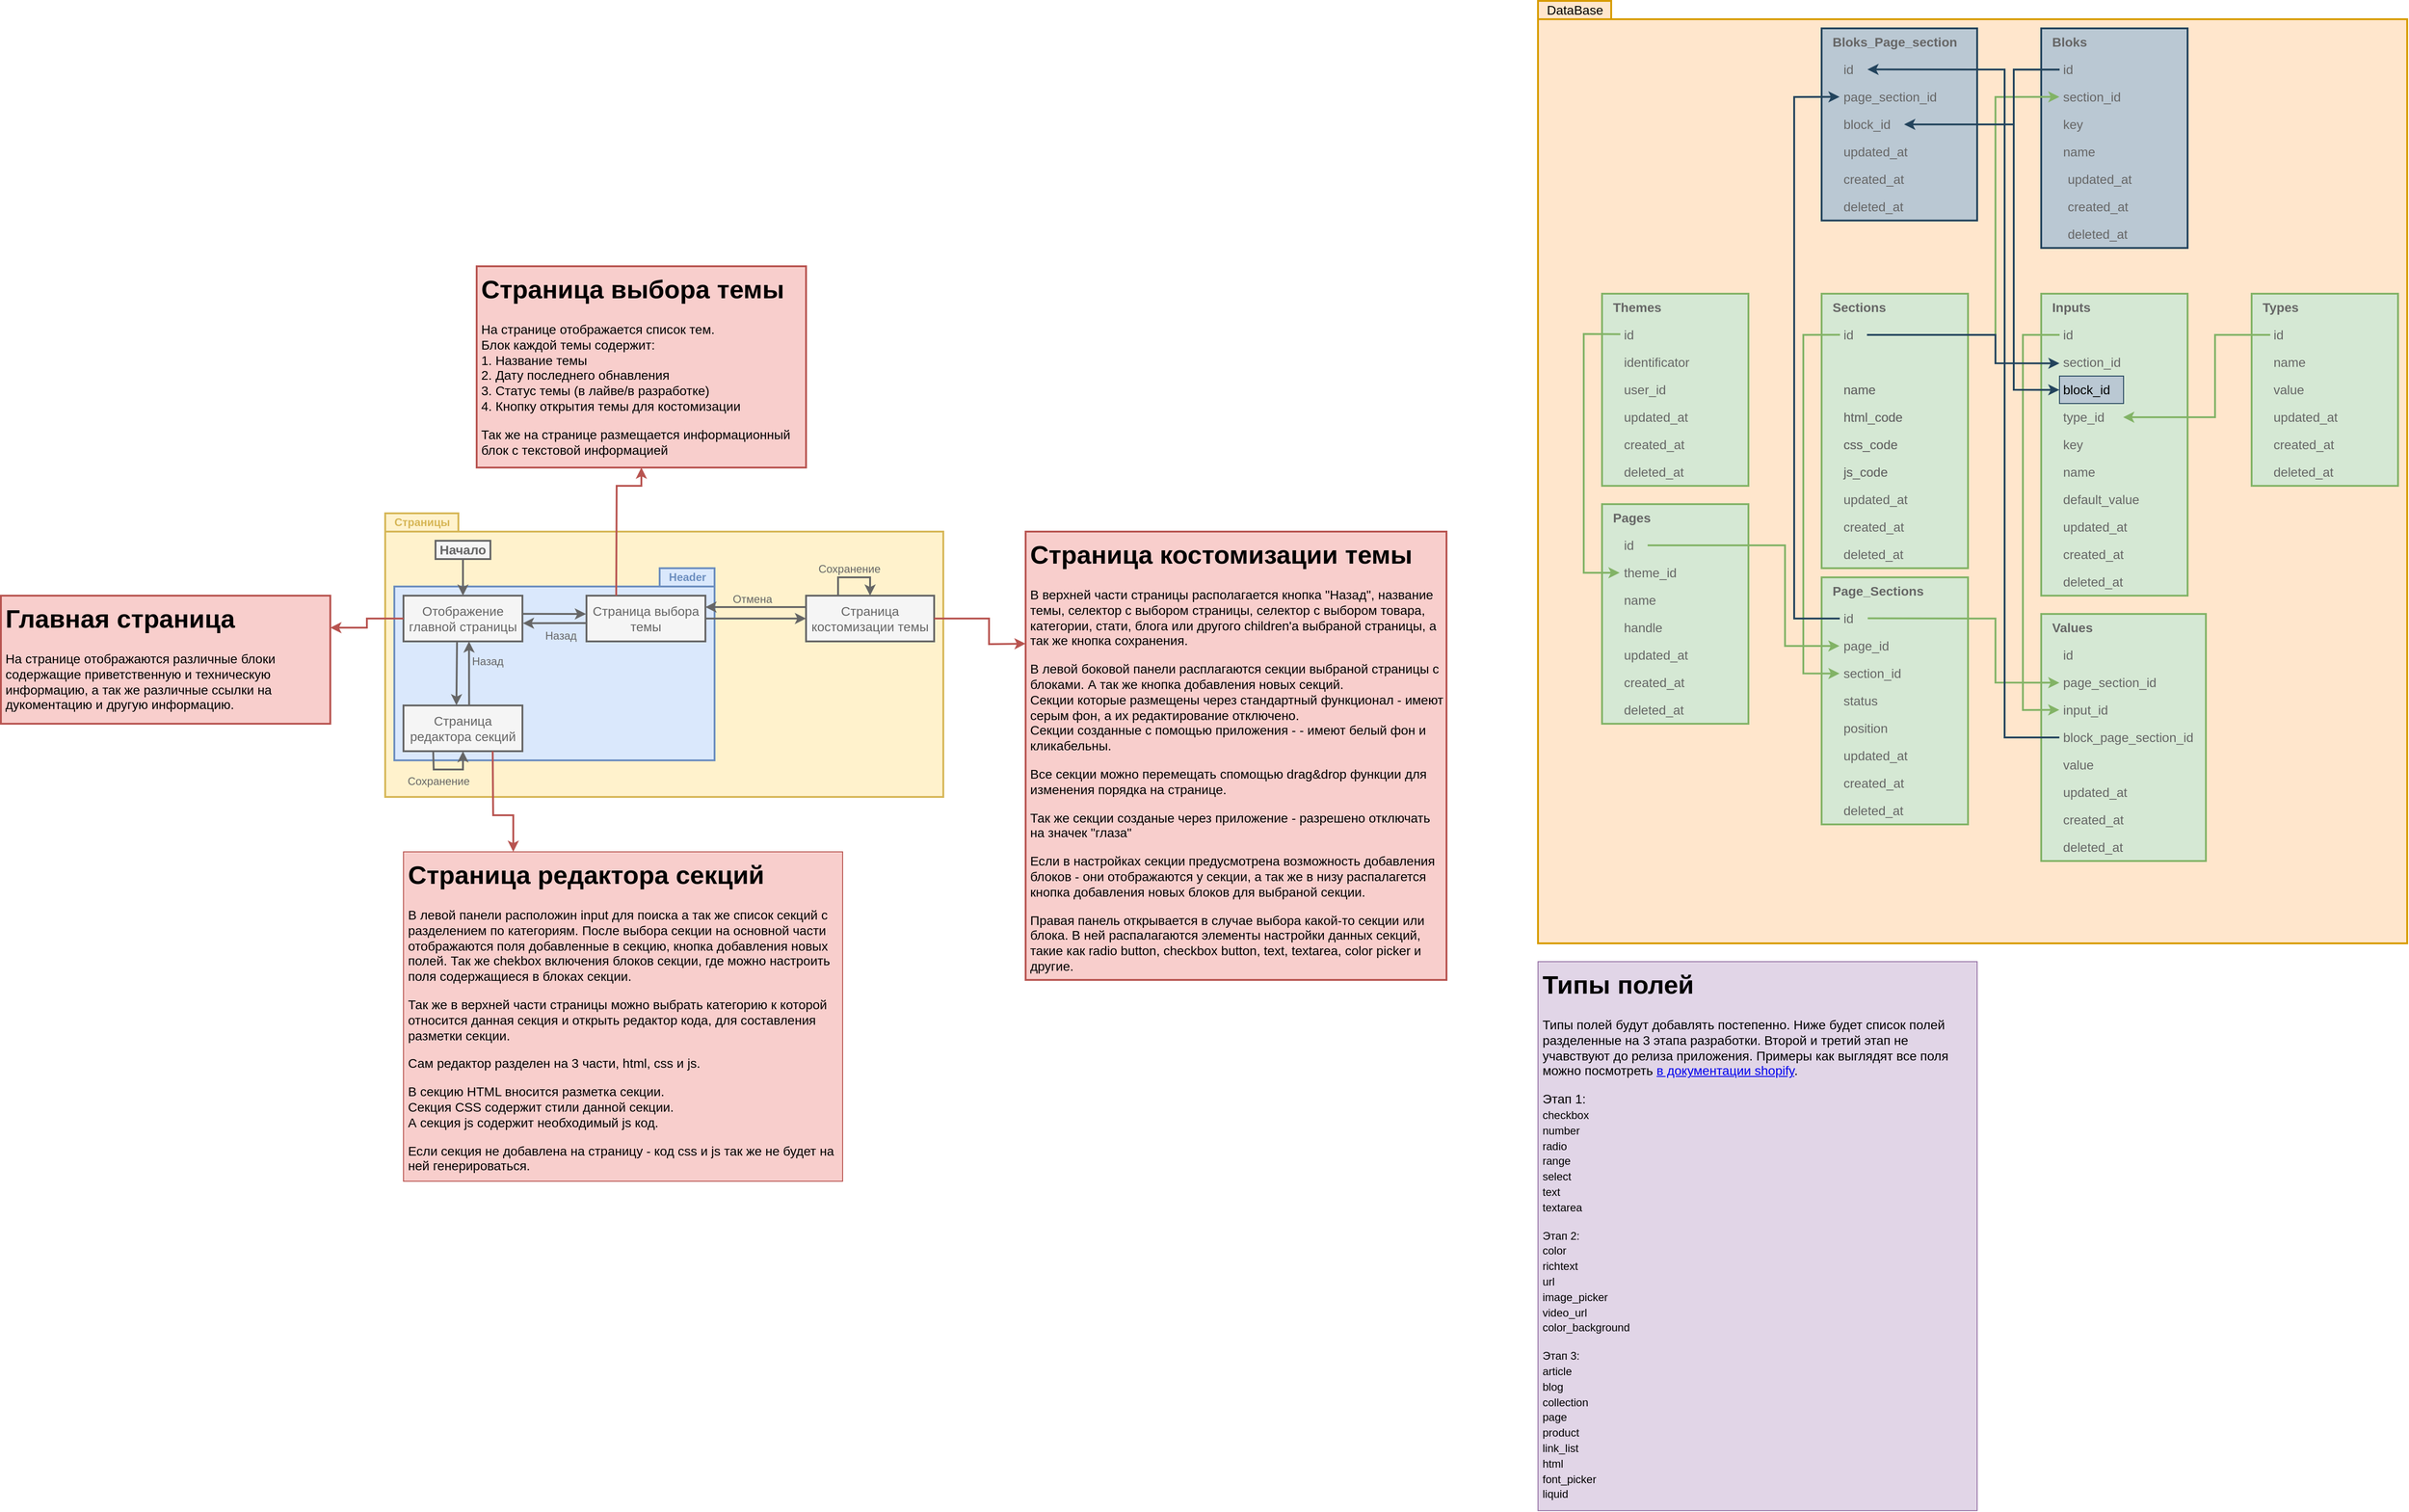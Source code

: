 <mxfile version="17.2.4" type="google"><diagram id="Ifp1LaQ1UOFusY0UH1Pd" name="Page-1"><mxGraphModel grid="1" page="0" gridSize="10" guides="1" tooltips="1" connect="1" arrows="1" fold="1" pageScale="1" pageWidth="827" pageHeight="1169" math="0" shadow="0"><root><mxCell id="0"/><mxCell id="1" parent="0"/><mxCell id="ySbG_Uqd6QsZg0telC4h-75" value="" style="rounded=0;whiteSpace=wrap;html=1;fontSize=14;strokeColor=#d79b00;strokeWidth=2;fillColor=#ffe6cc;" vertex="1" parent="1"><mxGeometry x="1240" y="-550" width="950" height="1010" as="geometry"/></mxCell><mxCell id="ySbG_Uqd6QsZg0telC4h-86" value="" style="rounded=0;whiteSpace=wrap;html=1;fontSize=14;fillColor=#d5e8d4;strokeColor=#82b366;strokeWidth=2;" vertex="1" parent="1"><mxGeometry x="2020" y="-250" width="160" height="210" as="geometry"/></mxCell><mxCell id="ySbG_Uqd6QsZg0telC4h-74" value="" style="group" vertex="1" connectable="0" parent="1"><mxGeometry x="-440" y="-280" width="1580" height="1234" as="geometry"/></mxCell><mxCell id="Avxr-fdWYelLl33AT5R7-36" value="&lt;h1&gt;Страница выбора темы&lt;/h1&gt;&lt;p&gt;На странице отображается список тем.&lt;br&gt;Блок каждой темы содержит:&lt;br&gt;1. Название темы&lt;br&gt;2. Дату последнего обнавления&lt;br&gt;3. Статус темы (в лайве/в разработке)&lt;br&gt;4. Кнопку открытия темы для костомизации&lt;/p&gt;&lt;p&gt;Так же на странице размещается информационный блок с текстовой информацией&lt;/p&gt;" style="text;html=1;strokeColor=#b85450;fillColor=#f8cecc;spacing=5;spacingTop=-20;whiteSpace=wrap;overflow=hidden;rounded=0;labelBackgroundColor=none;labelBorderColor=none;fontSize=14;" vertex="1" parent="ySbG_Uqd6QsZg0telC4h-74"><mxGeometry x="520" width="360" height="220" as="geometry"/></mxCell><mxCell id="Avxr-fdWYelLl33AT5R7-37" value="&lt;h1&gt;Страница костомизации темы&lt;/h1&gt;&lt;p&gt;В верхней части страницы располагается кнопка &quot;Назад&quot;, название темы, селектор с выбором страницы, селектор с выбором товара, категории, стати, блога или другого children'а выбраной страницы, а так же кнопка сохранения.&lt;/p&gt;&lt;p&gt;В левой боковой панели расплагаются секции выбраной страницы с блоками. А так же кнопка добавления новых секций.&lt;br&gt;Секции которые размещены через стандартный функционал - имеют серым фон, а их редактирование отключено.&lt;br&gt;Секции созданные с помощью приложения - - имеют белый фон и кликабельны.&lt;/p&gt;&lt;p&gt;Все секции можно перемещать спомощью drag&amp;amp;drop функции для изменения порядка на странице.&lt;/p&gt;&lt;p&gt;Так же секции созданые через приложение - разрешено отключать на значек &quot;глаза&quot;&lt;/p&gt;&lt;p&gt;Если в настройках секции предусмотрена возможность добавления блоков - они отображаются у секции, а так же в низу распалагется кнопка добавления новых блоков для выбраной секции.&lt;/p&gt;&lt;p&gt;Правая панель открывается в случае выбора какой-то секции или блока. В ней распалагаются элементы настройки данных секций, такие как radio button, checkbox button, text, textarea, color picker и другие.&lt;/p&gt;" style="text;html=1;strokeColor=#b85450;fillColor=#f8cecc;spacing=5;spacingTop=-20;whiteSpace=wrap;overflow=hidden;rounded=0;labelBackgroundColor=none;labelBorderColor=none;fontSize=14;" vertex="1" parent="ySbG_Uqd6QsZg0telC4h-74"><mxGeometry x="1120" y="290" width="460" height="490" as="geometry"/></mxCell><mxCell id="Avxr-fdWYelLl33AT5R7-40" value="&lt;h1&gt;Главная страница&lt;/h1&gt;&lt;p&gt;На странице отображаются различные блоки содержащие приветственную и техническую информацию, а так же различные ссылки на дукоментацию и другую информацию.&lt;/p&gt;" style="text;html=1;strokeColor=#b85450;fillColor=#f8cecc;spacing=5;spacingTop=-20;whiteSpace=wrap;overflow=hidden;rounded=0;labelBackgroundColor=none;labelBorderColor=none;fontSize=14;" vertex="1" parent="ySbG_Uqd6QsZg0telC4h-74"><mxGeometry y="360" width="360" height="140" as="geometry"/></mxCell><mxCell id="Avxr-fdWYelLl33AT5R7-42" value="&lt;h1&gt;Страница редактора секций&lt;/h1&gt;&lt;p&gt;В левой панели расположин input для поиска а так же список секций с разделением по категориям. После выбора секции на основной части отображаются поля добавленные в секцию, кнопка добавления новых полей. Так же chekbox включения блоков секции, где можно настроить поля содержащиеся в блоках секции.&lt;/p&gt;&lt;p&gt;Так же в верхней части страницы можно выбрать категорию к которой относится данная секция и открыть редактор кода, для составления разметки секции.&lt;/p&gt;&lt;p&gt;Сам редактор разделен на 3 части, html, css и js.&lt;/p&gt;&lt;p&gt;В секцию HTML вносится разметка секции.&lt;br&gt;Секция CSS содержит стили данной секции.&lt;br&gt;А секция js содержит необходимый js код.&lt;/p&gt;&lt;p&gt;Если секция не добавлена на страницу - код css и js так же не будет на ней генерироваться.&lt;/p&gt;" style="text;html=1;strokeColor=#b85450;fillColor=#f8cecc;spacing=5;spacingTop=-20;whiteSpace=wrap;overflow=hidden;rounded=0;labelBackgroundColor=none;labelBorderColor=none;fontSize=14;" vertex="1" parent="ySbG_Uqd6QsZg0telC4h-74"><mxGeometry x="440" y="640" width="480" height="360" as="geometry"/></mxCell><mxCell id="Avxr-fdWYelLl33AT5R7-55" value="&lt;h1&gt;Страница костомизации темы&lt;/h1&gt;&lt;p&gt;В верхней части страницы располагается кнопка &quot;Назад&quot;, название темы, селектор с выбором страницы, селектор с выбором товара, категории, стати, блога или другого children'а выбраной страницы, а так же кнопка сохранения.&lt;/p&gt;&lt;p&gt;В левой боковой панели расплагаются секции выбраной страницы с блоками. А так же кнопка добавления новых секций.&lt;br&gt;Секции которые размещены через стандартный функционал - имеют серым фон, а их редактирование отключено.&lt;br&gt;Секции созданные с помощью приложения - - имеют белый фон и кликабельны.&lt;/p&gt;&lt;p&gt;Все секции можно перемещать спомощью drag&amp;amp;drop функции для изменения порядка на странице.&lt;/p&gt;&lt;p&gt;Так же секции созданые через приложение - разрешено отключать на значек &quot;глаза&quot;&lt;/p&gt;&lt;p&gt;Если в настройках секции предусмотрена возможность добавления блоков - они отображаются у секции, а так же в низу распалагется кнопка добавления новых блоков для выбраной секции.&lt;/p&gt;&lt;p&gt;Правая панель открывается в случае выбора какой-то секции или блока. В ней распалагаются элементы настройки данных секций, такие как radio button, checkbox button, text, textarea, color picker и другие.&lt;/p&gt;" style="text;html=1;strokeColor=#b85450;fillColor=#f8cecc;spacing=5;spacingTop=-20;whiteSpace=wrap;overflow=hidden;rounded=0;labelBackgroundColor=none;labelBorderColor=none;fontSize=14;strokeWidth=2;" vertex="1" parent="ySbG_Uqd6QsZg0telC4h-74"><mxGeometry x="1120" y="290" width="460" height="490" as="geometry"/></mxCell><mxCell id="Avxr-fdWYelLl33AT5R7-56" value="&lt;h1&gt;Страница выбора темы&lt;/h1&gt;&lt;p&gt;На странице отображается список тем.&lt;br&gt;Блок каждой темы содержит:&lt;br&gt;1. Название темы&lt;br&gt;2. Дату последнего обнавления&lt;br&gt;3. Статус темы (в лайве/в разработке)&lt;br&gt;4. Кнопку открытия темы для костомизации&lt;/p&gt;&lt;p&gt;Так же на странице размещается информационный блок с текстовой информацией&lt;/p&gt;" style="text;html=1;strokeColor=#b85450;fillColor=#f8cecc;spacing=5;spacingTop=-20;whiteSpace=wrap;overflow=hidden;rounded=0;labelBackgroundColor=none;labelBorderColor=none;fontSize=14;strokeWidth=2;" vertex="1" parent="ySbG_Uqd6QsZg0telC4h-74"><mxGeometry x="520" width="360" height="220" as="geometry"/></mxCell><mxCell id="Avxr-fdWYelLl33AT5R7-57" value="&lt;h1&gt;Главная страница&lt;/h1&gt;&lt;p&gt;На странице отображаются различные блоки содержащие приветственную и техническую информацию, а так же различные ссылки на дукоментацию и другую информацию.&lt;/p&gt;" style="text;html=1;strokeColor=#b85450;fillColor=#f8cecc;spacing=5;spacingTop=-20;whiteSpace=wrap;overflow=hidden;rounded=0;labelBackgroundColor=none;labelBorderColor=none;fontSize=14;strokeWidth=2;" vertex="1" parent="ySbG_Uqd6QsZg0telC4h-74"><mxGeometry y="360" width="360" height="140" as="geometry"/></mxCell><mxCell id="ySbG_Uqd6QsZg0telC4h-73" value="" style="group" vertex="1" connectable="0" parent="ySbG_Uqd6QsZg0telC4h-74"><mxGeometry x="420" y="270" width="610" height="310" as="geometry"/></mxCell><mxCell id="Avxr-fdWYelLl33AT5R7-29" value="" style="rounded=0;whiteSpace=wrap;html=1;labelBackgroundColor=none;labelBorderColor=none;fontSize=12;strokeColor=#d6b656;fillColor=#fff2cc;labelPosition=left;verticalLabelPosition=top;align=right;verticalAlign=bottom;spacingLeft=0;strokeWidth=2;" vertex="1" parent="ySbG_Uqd6QsZg0telC4h-73"><mxGeometry y="20" width="610" height="290" as="geometry"/></mxCell><mxCell id="Avxr-fdWYelLl33AT5R7-22" value="" style="rounded=0;whiteSpace=wrap;html=1;fontSize=14;fillColor=#DAE8FC;strokeColor=#6C8EBF;labelPosition=center;verticalLabelPosition=top;align=center;verticalAlign=bottom;fontColor=#6C8EBF;labelBackgroundColor=#DAE8FC;spacing=2;spacingTop=0;spacingBottom=0;labelBorderColor=#6C8EBF;strokeWidth=2;" vertex="1" parent="ySbG_Uqd6QsZg0telC4h-73"><mxGeometry x="10" y="80" width="350" height="190" as="geometry"/></mxCell><mxCell id="Avxr-fdWYelLl33AT5R7-1" value="Начало" style="text;html=1;strokeColor=#666666;fillColor=#f5f5f5;align=center;verticalAlign=middle;whiteSpace=wrap;rounded=0;fontSize=14;spacing=0;fontStyle=1;fontColor=#666666;strokeWidth=2;" vertex="1" parent="ySbG_Uqd6QsZg0telC4h-73"><mxGeometry x="55" y="30" width="60" height="20" as="geometry"/></mxCell><mxCell id="Avxr-fdWYelLl33AT5R7-2" value="Отображение&lt;br&gt;главной страницы" style="text;html=1;strokeColor=#666666;fillColor=#f5f5f5;align=center;verticalAlign=middle;whiteSpace=wrap;rounded=0;fontSize=14;spacing=0;fontStyle=0;fontColor=#666666;" vertex="1" parent="ySbG_Uqd6QsZg0telC4h-73"><mxGeometry x="20" y="90" width="130" height="50" as="geometry"/></mxCell><mxCell id="Avxr-fdWYelLl33AT5R7-3" value="Страница выбора темы" style="text;html=1;strokeColor=#666666;fillColor=#f5f5f5;align=center;verticalAlign=middle;whiteSpace=wrap;rounded=0;fontSize=14;spacing=0;fontStyle=0;fontColor=#666666;" vertex="1" parent="ySbG_Uqd6QsZg0telC4h-73"><mxGeometry x="220" y="90" width="130" height="50" as="geometry"/></mxCell><mxCell id="Avxr-fdWYelLl33AT5R7-4" value="Страница костомизации темы" style="text;html=1;strokeColor=#666666;fillColor=#f5f5f5;align=center;verticalAlign=middle;whiteSpace=wrap;rounded=0;fontSize=14;spacing=0;fontStyle=0;fontColor=#666666;strokeWidth=2;" vertex="1" parent="ySbG_Uqd6QsZg0telC4h-73"><mxGeometry x="460" y="90" width="140" height="50" as="geometry"/></mxCell><mxCell id="Avxr-fdWYelLl33AT5R7-5" value="" style="endArrow=classic;html=1;rounded=0;fontSize=14;exitX=0.5;exitY=1;exitDx=0;exitDy=0;entryX=0.5;entryY=0;entryDx=0;entryDy=0;strokeColor=#666666;strokeWidth=2;" edge="1" parent="ySbG_Uqd6QsZg0telC4h-73" source="Avxr-fdWYelLl33AT5R7-1" target="Avxr-fdWYelLl33AT5R7-2"><mxGeometry width="50" height="50" relative="1" as="geometry"><mxPoint x="460" y="350" as="sourcePoint"/><mxPoint x="510" y="300" as="targetPoint"/></mxGeometry></mxCell><mxCell id="Avxr-fdWYelLl33AT5R7-6" value="" style="endArrow=classic;html=1;rounded=0;fontSize=14;exitX=0.998;exitY=0.397;exitDx=0;exitDy=0;entryX=-0.004;entryY=0.401;entryDx=0;entryDy=0;exitPerimeter=0;entryPerimeter=0;strokeColor=#666666;strokeWidth=2;" edge="1" parent="ySbG_Uqd6QsZg0telC4h-73" source="Avxr-fdWYelLl33AT5R7-2" target="Avxr-fdWYelLl33AT5R7-3"><mxGeometry width="50" height="50" relative="1" as="geometry"><mxPoint x="460" y="350" as="sourcePoint"/><mxPoint x="510" y="300" as="targetPoint"/></mxGeometry></mxCell><mxCell id="Avxr-fdWYelLl33AT5R7-7" value="" style="endArrow=classic;html=1;rounded=0;fontSize=14;exitX=1;exitY=0.5;exitDx=0;exitDy=0;entryX=0;entryY=0.5;entryDx=0;entryDy=0;fontColor=#666666;strokeColor=#666666;strokeWidth=2;" edge="1" parent="ySbG_Uqd6QsZg0telC4h-73" source="Avxr-fdWYelLl33AT5R7-3" target="Avxr-fdWYelLl33AT5R7-4"><mxGeometry width="50" height="50" relative="1" as="geometry"><mxPoint x="460" y="350" as="sourcePoint"/><mxPoint x="510" y="300" as="targetPoint"/></mxGeometry></mxCell><mxCell id="Avxr-fdWYelLl33AT5R7-11" value="" style="endArrow=classic;html=1;rounded=0;fontSize=14;exitX=0;exitY=0.25;exitDx=0;exitDy=0;entryX=1;entryY=0.25;entryDx=0;entryDy=0;strokeColor=#666666;strokeWidth=2;" edge="1" parent="ySbG_Uqd6QsZg0telC4h-73" source="Avxr-fdWYelLl33AT5R7-4" target="Avxr-fdWYelLl33AT5R7-3"><mxGeometry width="50" height="50" relative="1" as="geometry"><mxPoint x="460" y="350" as="sourcePoint"/><mxPoint x="455" y="30" as="targetPoint"/></mxGeometry></mxCell><mxCell id="Avxr-fdWYelLl33AT5R7-23" value="Отмена" style="edgeLabel;html=1;align=right;verticalAlign=bottom;resizable=0;points=[];fontSize=12;fontColor=#666666;labelPosition=left;verticalLabelPosition=top;labelBackgroundColor=none;" vertex="1" connectable="0" parent="Avxr-fdWYelLl33AT5R7-11"><mxGeometry x="-0.332" relative="1" as="geometry"><mxPoint as="offset"/></mxGeometry></mxCell><mxCell id="Avxr-fdWYelLl33AT5R7-15" value="Страница редактора секций" style="text;html=1;strokeColor=#666666;fillColor=#f5f5f5;align=center;verticalAlign=middle;whiteSpace=wrap;rounded=0;fontSize=14;spacing=0;fontStyle=0;fontColor=#666666;" vertex="1" parent="ySbG_Uqd6QsZg0telC4h-73"><mxGeometry x="20" y="210" width="130" height="50" as="geometry"/></mxCell><mxCell id="Avxr-fdWYelLl33AT5R7-16" value="" style="endArrow=classic;html=1;rounded=0;fontSize=14;exitX=0.45;exitY=0.997;exitDx=0;exitDy=0;entryX=0.445;entryY=-0.003;entryDx=0;entryDy=0;exitPerimeter=0;entryPerimeter=0;strokeColor=#666666;strokeWidth=2;" edge="1" parent="ySbG_Uqd6QsZg0telC4h-73" source="Avxr-fdWYelLl33AT5R7-2" target="Avxr-fdWYelLl33AT5R7-15"><mxGeometry width="50" height="50" relative="1" as="geometry"><mxPoint x="460" y="350" as="sourcePoint"/><mxPoint x="510" y="300" as="targetPoint"/></mxGeometry></mxCell><mxCell id="Avxr-fdWYelLl33AT5R7-18" value="" style="endArrow=classic;html=1;rounded=0;fontSize=14;exitX=0.25;exitY=1;exitDx=0;exitDy=0;strokeColor=#666666;entryX=0.5;entryY=1;entryDx=0;entryDy=0;strokeWidth=2;" edge="1" parent="ySbG_Uqd6QsZg0telC4h-73" source="Avxr-fdWYelLl33AT5R7-15" target="Avxr-fdWYelLl33AT5R7-15"><mxGeometry width="50" height="50" relative="1" as="geometry"><mxPoint x="460" y="350" as="sourcePoint"/><mxPoint x="110" y="290" as="targetPoint"/><Array as="points"><mxPoint x="53" y="280"/><mxPoint x="85" y="280"/></Array></mxGeometry></mxCell><mxCell id="Avxr-fdWYelLl33AT5R7-26" value="Сохранение" style="edgeLabel;html=1;align=center;verticalAlign=top;resizable=0;points=[];fontSize=12;fontColor=#666666;labelPosition=center;verticalLabelPosition=bottom;labelBackgroundColor=none;" vertex="1" connectable="0" parent="Avxr-fdWYelLl33AT5R7-18"><mxGeometry x="-0.302" y="1" relative="1" as="geometry"><mxPoint as="offset"/></mxGeometry></mxCell><mxCell id="Avxr-fdWYelLl33AT5R7-20" value="" style="endArrow=classic;html=1;rounded=0;fontSize=14;exitX=0.552;exitY=0.006;exitDx=0;exitDy=0;entryX=0.551;entryY=1;entryDx=0;entryDy=0;entryPerimeter=0;exitPerimeter=0;strokeColor=#666666;strokeWidth=2;" edge="1" parent="ySbG_Uqd6QsZg0telC4h-73" source="Avxr-fdWYelLl33AT5R7-15" target="Avxr-fdWYelLl33AT5R7-2"><mxGeometry width="50" height="50" relative="1" as="geometry"><mxPoint x="460" y="350" as="sourcePoint"/><mxPoint x="85" y="170" as="targetPoint"/></mxGeometry></mxCell><mxCell id="Avxr-fdWYelLl33AT5R7-28" value="Назад" style="edgeLabel;html=1;align=left;verticalAlign=middle;resizable=0;points=[];fontSize=12;fontColor=#666666;labelBackgroundColor=none;labelPosition=right;verticalLabelPosition=middle;" vertex="1" connectable="0" parent="Avxr-fdWYelLl33AT5R7-20"><mxGeometry x="0.374" y="-1" relative="1" as="geometry"><mxPoint as="offset"/></mxGeometry></mxCell><mxCell id="Avxr-fdWYelLl33AT5R7-21" value="" style="endArrow=classic;html=1;rounded=0;fontSize=14;exitX=-0.004;exitY=0.599;exitDx=0;exitDy=0;exitPerimeter=0;entryX=1.004;entryY=0.603;entryDx=0;entryDy=0;entryPerimeter=0;strokeColor=#666666;strokeWidth=2;" edge="1" parent="ySbG_Uqd6QsZg0telC4h-73" source="Avxr-fdWYelLl33AT5R7-3" target="Avxr-fdWYelLl33AT5R7-2"><mxGeometry width="50" height="50" relative="1" as="geometry"><mxPoint x="190" y="180" as="sourcePoint"/><mxPoint x="240" y="130" as="targetPoint"/></mxGeometry></mxCell><mxCell id="Avxr-fdWYelLl33AT5R7-27" value="Назад" style="edgeLabel;html=1;align=left;verticalAlign=top;resizable=0;points=[];fontSize=12;fontColor=#666666;labelBackgroundColor=none;labelPosition=right;verticalLabelPosition=bottom;" vertex="1" connectable="0" parent="Avxr-fdWYelLl33AT5R7-21"><mxGeometry x="0.329" relative="1" as="geometry"><mxPoint as="offset"/></mxGeometry></mxCell><mxCell id="Avxr-fdWYelLl33AT5R7-24" value="" style="endArrow=classic;html=1;rounded=0;fontSize=12;fontColor=#666666;strokeColor=#666666;entryX=0.5;entryY=0;entryDx=0;entryDy=0;exitX=0.25;exitY=0;exitDx=0;exitDy=0;strokeWidth=2;" edge="1" parent="ySbG_Uqd6QsZg0telC4h-73" source="Avxr-fdWYelLl33AT5R7-4" target="Avxr-fdWYelLl33AT5R7-4"><mxGeometry width="50" height="50" relative="1" as="geometry"><mxPoint x="470" y="60" as="sourcePoint"/><mxPoint x="410" y="170" as="targetPoint"/><Array as="points"><mxPoint x="495" y="70"/><mxPoint x="530" y="70"/></Array></mxGeometry></mxCell><mxCell id="Avxr-fdWYelLl33AT5R7-25" value="Сохранение" style="edgeLabel;html=1;align=center;verticalAlign=bottom;resizable=0;points=[];fontSize=12;fontColor=#666666;labelPosition=center;verticalLabelPosition=top;labelBackgroundColor=none;" vertex="1" connectable="0" parent="Avxr-fdWYelLl33AT5R7-24"><mxGeometry x="-0.148" y="1" relative="1" as="geometry"><mxPoint as="offset"/></mxGeometry></mxCell><mxCell id="Avxr-fdWYelLl33AT5R7-30" value="Страницы" style="text;html=1;align=center;verticalAlign=middle;resizable=0;points=[];autosize=1;strokeColor=#D6B656;fillColor=#fff2cc;fontSize=12;fontColor=#D6B656;fontStyle=1;strokeWidth=2;" vertex="1" parent="ySbG_Uqd6QsZg0telC4h-73"><mxGeometry width="80" height="20" as="geometry"/></mxCell><mxCell id="Avxr-fdWYelLl33AT5R7-31" value="Header" style="text;html=1;align=center;verticalAlign=middle;resizable=0;points=[];autosize=1;strokeColor=#6C8EBF;fillColor=#dae8fc;fontSize=12;fontColor=#6C8EBF;fontStyle=1;strokeWidth=2;" vertex="1" parent="ySbG_Uqd6QsZg0telC4h-73"><mxGeometry x="300" y="60" width="60" height="20" as="geometry"/></mxCell><mxCell id="Avxr-fdWYelLl33AT5R7-58" value="Страница редактора секций" style="text;html=1;strokeColor=#666666;fillColor=#f5f5f5;align=center;verticalAlign=middle;whiteSpace=wrap;rounded=0;fontSize=14;spacing=0;fontStyle=0;fontColor=#666666;" vertex="1" parent="ySbG_Uqd6QsZg0telC4h-73"><mxGeometry x="20" y="210" width="130" height="50" as="geometry"/></mxCell><mxCell id="Avxr-fdWYelLl33AT5R7-59" value="Отображение&lt;br&gt;главной страницы" style="text;html=1;strokeColor=#666666;fillColor=#f5f5f5;align=center;verticalAlign=middle;whiteSpace=wrap;rounded=0;fontSize=14;spacing=0;fontStyle=0;fontColor=#666666;" vertex="1" parent="ySbG_Uqd6QsZg0telC4h-73"><mxGeometry x="20" y="90" width="130" height="50" as="geometry"/></mxCell><mxCell id="Avxr-fdWYelLl33AT5R7-60" value="Страница выбора темы" style="text;html=1;strokeColor=#666666;fillColor=#f5f5f5;align=center;verticalAlign=middle;whiteSpace=wrap;rounded=0;fontSize=14;spacing=0;fontStyle=0;fontColor=#666666;" vertex="1" parent="ySbG_Uqd6QsZg0telC4h-73"><mxGeometry x="220" y="90" width="130" height="50" as="geometry"/></mxCell><mxCell id="Avxr-fdWYelLl33AT5R7-61" value="Страница редактора секций" style="text;html=1;strokeColor=#666666;fillColor=#f5f5f5;align=center;verticalAlign=middle;whiteSpace=wrap;rounded=0;fontSize=14;spacing=0;fontStyle=0;fontColor=#666666;strokeWidth=2;" vertex="1" parent="ySbG_Uqd6QsZg0telC4h-73"><mxGeometry x="20" y="210" width="130" height="50" as="geometry"/></mxCell><mxCell id="Avxr-fdWYelLl33AT5R7-62" value="Отображение&lt;br&gt;главной страницы" style="text;html=1;strokeColor=#666666;fillColor=#f5f5f5;align=center;verticalAlign=middle;whiteSpace=wrap;rounded=0;fontSize=14;spacing=0;fontStyle=0;fontColor=#666666;strokeWidth=2;" vertex="1" parent="ySbG_Uqd6QsZg0telC4h-73"><mxGeometry x="20" y="90" width="130" height="50" as="geometry"/></mxCell><mxCell id="Avxr-fdWYelLl33AT5R7-63" value="Страница выбора темы" style="text;html=1;strokeColor=#666666;fillColor=#f5f5f5;align=center;verticalAlign=middle;whiteSpace=wrap;rounded=0;fontSize=14;spacing=0;fontStyle=0;fontColor=#666666;strokeWidth=2;" vertex="1" parent="ySbG_Uqd6QsZg0telC4h-73"><mxGeometry x="220" y="90" width="130" height="50" as="geometry"/></mxCell><mxCell id="Avxr-fdWYelLl33AT5R7-38" value="" style="endArrow=classic;html=1;rounded=0;fontSize=14;fontColor=#666666;strokeColor=#b85450;exitX=1;exitY=0.5;exitDx=0;exitDy=0;entryX=0;entryY=0.25;entryDx=0;entryDy=0;fillColor=#f8cecc;strokeWidth=2;" edge="1" parent="ySbG_Uqd6QsZg0telC4h-74" source="Avxr-fdWYelLl33AT5R7-4" target="Avxr-fdWYelLl33AT5R7-37"><mxGeometry width="50" height="50" relative="1" as="geometry"><mxPoint x="1010" y="390" as="sourcePoint"/><mxPoint x="1060" y="340" as="targetPoint"/><Array as="points"><mxPoint x="1080" y="385"/><mxPoint x="1080" y="413"/></Array></mxGeometry></mxCell><mxCell id="Avxr-fdWYelLl33AT5R7-39" value="" style="endArrow=classic;html=1;rounded=0;fontSize=14;fontColor=#666666;strokeColor=#b85450;exitX=0.25;exitY=0;exitDx=0;exitDy=0;fillColor=#f8cecc;entryX=0.5;entryY=1;entryDx=0;entryDy=0;strokeWidth=2;" edge="1" parent="ySbG_Uqd6QsZg0telC4h-74" source="Avxr-fdWYelLl33AT5R7-3" target="Avxr-fdWYelLl33AT5R7-36"><mxGeometry width="50" height="50" relative="1" as="geometry"><mxPoint x="690" y="260" as="sourcePoint"/><mxPoint x="1280" y="170" as="targetPoint"/><Array as="points"><mxPoint x="673" y="240"/><mxPoint x="700" y="240"/></Array></mxGeometry></mxCell><mxCell id="Avxr-fdWYelLl33AT5R7-41" value="" style="endArrow=classic;html=1;rounded=0;fontSize=14;fontColor=#666666;strokeColor=#b85450;exitX=0;exitY=0.5;exitDx=0;exitDy=0;entryX=1;entryY=0.25;entryDx=0;entryDy=0;fillColor=#f8cecc;strokeWidth=2;" edge="1" parent="ySbG_Uqd6QsZg0telC4h-74" source="Avxr-fdWYelLl33AT5R7-2" target="Avxr-fdWYelLl33AT5R7-40"><mxGeometry width="50" height="50" relative="1" as="geometry"><mxPoint x="350" y="400" as="sourcePoint"/><mxPoint x="400" y="350" as="targetPoint"/><Array as="points"><mxPoint x="400" y="385"/><mxPoint x="400" y="395"/></Array></mxGeometry></mxCell><mxCell id="Avxr-fdWYelLl33AT5R7-43" value="" style="endArrow=classic;html=1;rounded=0;fontSize=14;fontColor=#666666;strokeColor=#b85450;exitX=0.75;exitY=1;exitDx=0;exitDy=0;entryX=0.25;entryY=0;entryDx=0;entryDy=0;fillColor=#f8cecc;strokeWidth=2;" edge="1" parent="ySbG_Uqd6QsZg0telC4h-74" source="Avxr-fdWYelLl33AT5R7-15" target="Avxr-fdWYelLl33AT5R7-42"><mxGeometry width="50" height="50" relative="1" as="geometry"><mxPoint x="760" y="450" as="sourcePoint"/><mxPoint x="810" y="400" as="targetPoint"/><Array as="points"><mxPoint x="538" y="600"/><mxPoint x="560" y="600"/></Array></mxGeometry></mxCell><mxCell id="ySbG_Uqd6QsZg0telC4h-76" value="DataBase" style="text;html=1;align=center;verticalAlign=middle;resizable=0;points=[];autosize=1;strokeColor=#d79b00;fillColor=#ffe6cc;fontSize=14;strokeWidth=2;" vertex="1" parent="1"><mxGeometry x="1240" y="-570" width="80" height="20" as="geometry"/></mxCell><mxCell id="ySbG_Uqd6QsZg0telC4h-47" value="" style="rounded=0;whiteSpace=wrap;html=1;fontSize=14;fillColor=#d5e8d4;strokeColor=#82b366;strokeWidth=2;" vertex="1" parent="1"><mxGeometry x="1790" y="-250" width="160" height="330" as="geometry"/></mxCell><mxCell id="ySbG_Uqd6QsZg0telC4h-39" value="Inputs" style="text;html=1;align=left;verticalAlign=middle;resizable=0;points=[];autosize=1;strokeColor=none;fillColor=none;fontSize=14;fontColor=#666;spacing=2;fontStyle=1" vertex="1" parent="1"><mxGeometry x="1800" y="-250" width="60" height="30" as="geometry"/></mxCell><mxCell id="ySbG_Uqd6QsZg0telC4h-40" value="id" style="text;html=1;align=left;verticalAlign=middle;resizable=0;points=[];autosize=1;strokeColor=none;fillColor=none;fontSize=14;fontColor=#666;spacingLeft=2;spacing=2;" vertex="1" parent="1"><mxGeometry x="1810" y="-220" width="30" height="30" as="geometry"/></mxCell><mxCell id="ySbG_Uqd6QsZg0telC4h-41" value="section_id" style="text;html=1;align=left;verticalAlign=middle;resizable=0;points=[];autosize=1;strokeColor=none;fillColor=none;fontSize=14;fontColor=#666;spacingLeft=2;spacing=2;" vertex="1" parent="1"><mxGeometry x="1810" y="-190" width="80" height="30" as="geometry"/></mxCell><mxCell id="ySbG_Uqd6QsZg0telC4h-42" value="type_id" style="text;html=1;align=left;verticalAlign=middle;resizable=0;points=[];autosize=1;strokeColor=none;fillColor=none;fontSize=14;fontColor=#666;spacingLeft=2;spacing=2;" vertex="1" parent="1"><mxGeometry x="1810" y="-130" width="70" height="30" as="geometry"/></mxCell><mxCell id="ySbG_Uqd6QsZg0telC4h-78" value="key" style="text;html=1;align=left;verticalAlign=middle;resizable=0;points=[];autosize=1;strokeColor=none;fillColor=none;fontSize=14;fontColor=#666;spacingLeft=2;spacing=2;" vertex="1" parent="1"><mxGeometry x="1810" y="-100" width="40" height="30" as="geometry"/></mxCell><mxCell id="ySbG_Uqd6QsZg0telC4h-45" value="name" style="text;html=1;align=left;verticalAlign=middle;resizable=0;points=[];autosize=1;strokeColor=none;fillColor=none;fontSize=14;fontColor=#666;spacingLeft=2;spacing=2;" vertex="1" parent="1"><mxGeometry x="1810" y="-70" width="60" height="30" as="geometry"/></mxCell><mxCell id="ySbG_Uqd6QsZg0telC4h-43" value="default_value" style="text;html=1;align=left;verticalAlign=middle;resizable=0;points=[];autosize=1;strokeColor=none;fillColor=none;fontSize=14;fontColor=#666;spacingLeft=2;spacing=2;" vertex="1" parent="1"><mxGeometry x="1810" y="-40" width="100" height="30" as="geometry"/></mxCell><mxCell id="ySbG_Uqd6QsZg0telC4h-51" value="updated_at" style="text;html=1;align=left;verticalAlign=middle;resizable=0;points=[];autosize=1;strokeColor=none;fillColor=none;fontSize=14;fontColor=#666;spacingLeft=2;spacing=2;" vertex="1" parent="1"><mxGeometry x="1810" y="-10" width="90" height="30" as="geometry"/></mxCell><mxCell id="ySbG_Uqd6QsZg0telC4h-53" value="created_at" style="text;html=1;align=left;verticalAlign=middle;resizable=0;points=[];autosize=1;strokeColor=none;fillColor=none;fontSize=14;fontColor=#666;spacingLeft=2;spacing=2;" vertex="1" parent="1"><mxGeometry x="1810" y="20" width="90" height="30" as="geometry"/></mxCell><mxCell id="ySbG_Uqd6QsZg0telC4h-52" value="deleted_at" style="text;html=1;align=left;verticalAlign=middle;resizable=0;points=[];autosize=1;strokeColor=none;fillColor=none;fontSize=14;fontColor=#666;spacingLeft=2;spacing=2;" vertex="1" parent="1"><mxGeometry x="1810" y="50" width="90" height="30" as="geometry"/></mxCell><mxCell id="ySbG_Uqd6QsZg0telC4h-79" value="Types" style="text;html=1;align=left;verticalAlign=middle;resizable=0;points=[];autosize=1;strokeColor=none;fillColor=none;fontSize=14;fontColor=#666;spacing=2;fontStyle=1" vertex="1" parent="1"><mxGeometry x="2030" y="-250" width="60" height="30" as="geometry"/></mxCell><mxCell id="ySbG_Uqd6QsZg0telC4h-80" value="id" style="text;html=1;align=left;verticalAlign=middle;resizable=0;points=[];autosize=1;strokeColor=none;fillColor=none;fontSize=14;fontColor=#666;spacingLeft=2;spacing=2;" vertex="1" parent="1"><mxGeometry x="2040" y="-220" width="30" height="30" as="geometry"/></mxCell><mxCell id="ySbG_Uqd6QsZg0telC4h-81" value="name" style="text;html=1;align=left;verticalAlign=middle;resizable=0;points=[];autosize=1;strokeColor=none;fillColor=none;fontSize=14;fontColor=#666;spacingLeft=2;spacing=2;" vertex="1" parent="1"><mxGeometry x="2040" y="-190" width="60" height="30" as="geometry"/></mxCell><mxCell id="ySbG_Uqd6QsZg0telC4h-82" value="value" style="text;html=1;align=left;verticalAlign=middle;resizable=0;points=[];autosize=1;strokeColor=none;fillColor=none;fontSize=14;fontColor=#666;spacingLeft=2;spacing=2;" vertex="1" parent="1"><mxGeometry x="2040" y="-160" width="50" height="30" as="geometry"/></mxCell><mxCell id="ySbG_Uqd6QsZg0telC4h-83" value="updated_at" style="text;html=1;align=left;verticalAlign=middle;resizable=0;points=[];autosize=1;strokeColor=none;fillColor=none;fontSize=14;fontColor=#666;spacingLeft=2;spacing=2;" vertex="1" parent="1"><mxGeometry x="2040" y="-130" width="90" height="30" as="geometry"/></mxCell><mxCell id="ySbG_Uqd6QsZg0telC4h-84" value="created_at" style="text;html=1;align=left;verticalAlign=middle;resizable=0;points=[];autosize=1;strokeColor=none;fillColor=none;fontSize=14;fontColor=#666;spacingLeft=2;spacing=2;" vertex="1" parent="1"><mxGeometry x="2040" y="-100" width="90" height="30" as="geometry"/></mxCell><mxCell id="ySbG_Uqd6QsZg0telC4h-85" value="deleted_at" style="text;html=1;align=left;verticalAlign=middle;resizable=0;points=[];autosize=1;strokeColor=none;fillColor=none;fontSize=14;fontColor=#666;spacingLeft=2;spacing=2;" vertex="1" parent="1"><mxGeometry x="2040" y="-70" width="90" height="30" as="geometry"/></mxCell><mxCell id="ySbG_Uqd6QsZg0telC4h-12" value="" style="rounded=0;whiteSpace=wrap;html=1;fontSize=14;fillColor=#d5e8d4;strokeColor=#82b366;strokeWidth=2;" vertex="1" parent="1"><mxGeometry x="1310" y="-250" width="160" height="210" as="geometry"/></mxCell><mxCell id="ySbG_Uqd6QsZg0telC4h-3" value="user_id" style="text;html=1;align=left;verticalAlign=middle;resizable=0;points=[];autosize=1;strokeColor=none;fillColor=none;fontSize=14;fontColor=#666;spacingLeft=2;spacing=2;" vertex="1" parent="1"><mxGeometry x="1330" y="-160" width="70" height="30" as="geometry"/></mxCell><mxCell id="ySbG_Uqd6QsZg0telC4h-4" value="updated_at" style="text;html=1;align=left;verticalAlign=middle;resizable=0;points=[];autosize=1;strokeColor=none;fillColor=none;fontSize=14;fontColor=#666;spacingLeft=2;spacing=2;" vertex="1" parent="1"><mxGeometry x="1330" y="-130" width="90" height="30" as="geometry"/></mxCell><mxCell id="ySbG_Uqd6QsZg0telC4h-5" value="created_at" style="text;html=1;align=left;verticalAlign=middle;resizable=0;points=[];autosize=1;strokeColor=none;fillColor=none;fontSize=14;fontColor=#666;spacingLeft=2;spacing=2;" vertex="1" parent="1"><mxGeometry x="1330" y="-100" width="90" height="30" as="geometry"/></mxCell><mxCell id="ySbG_Uqd6QsZg0telC4h-6" value="deleted_at" style="text;html=1;align=left;verticalAlign=middle;resizable=0;points=[];autosize=1;strokeColor=none;fillColor=none;fontSize=14;fontColor=#666;spacingLeft=2;spacing=2;" vertex="1" parent="1"><mxGeometry x="1330" y="-70" width="90" height="30" as="geometry"/></mxCell><mxCell id="ySbG_Uqd6QsZg0telC4h-20" value="Themes" style="text;html=1;align=left;verticalAlign=middle;resizable=0;points=[];autosize=1;strokeColor=none;fillColor=none;fontSize=14;fontColor=#666;spacing=2;fontStyle=1" vertex="1" parent="1"><mxGeometry x="1320" y="-250" width="70" height="30" as="geometry"/></mxCell><mxCell id="ySbG_Uqd6QsZg0telC4h-21" value="id" style="text;html=1;align=left;verticalAlign=middle;resizable=0;points=[];autosize=1;strokeColor=none;fillColor=none;fontSize=14;fontColor=#666;spacingLeft=2;spacing=2;" vertex="1" parent="1"><mxGeometry x="1330" y="-220" width="30" height="30" as="geometry"/></mxCell><mxCell id="ySbG_Uqd6QsZg0telC4h-22" value="identificator" style="text;html=1;align=left;verticalAlign=middle;resizable=0;points=[];autosize=1;strokeColor=none;fillColor=none;fontSize=14;fontColor=#666;spacingLeft=2;spacing=2;" vertex="1" parent="1"><mxGeometry x="1330" y="-190" width="90" height="30" as="geometry"/></mxCell><mxCell id="ySbG_Uqd6QsZg0telC4h-87" value="" style="endArrow=classic;html=1;rounded=0;fontSize=14;fontColor=#666;strokeWidth=2;entryX=0.994;entryY=0.499;entryDx=0;entryDy=0;entryPerimeter=0;exitX=0.011;exitY=0.499;exitDx=0;exitDy=0;exitPerimeter=0;fillColor=#d5e8d4;strokeColor=#82b366;" edge="1" parent="1" source="ySbG_Uqd6QsZg0telC4h-80" target="ySbG_Uqd6QsZg0telC4h-42"><mxGeometry width="50" height="50" relative="1" as="geometry"><mxPoint x="2030" y="-320" as="sourcePoint"/><mxPoint x="1770" y="-90" as="targetPoint"/><Array as="points"><mxPoint x="1980" y="-205"/><mxPoint x="1980" y="-115"/></Array></mxGeometry></mxCell><mxCell id="ySbG_Uqd6QsZg0telC4h-26" value="" style="rounded=0;whiteSpace=wrap;html=1;fontSize=14;fillColor=#d5e8d4;strokeColor=#82b366;strokeWidth=2;" vertex="1" parent="1"><mxGeometry x="1550" y="-250" width="160" height="300" as="geometry"/></mxCell><mxCell id="ySbG_Uqd6QsZg0telC4h-36" value="Sections" style="text;html=1;align=left;verticalAlign=middle;resizable=0;points=[];autosize=1;strokeColor=none;fillColor=none;fontSize=14;fontColor=#666;spacing=2;fontStyle=1" vertex="1" parent="1"><mxGeometry x="1560" y="-250" width="80" height="30" as="geometry"/></mxCell><mxCell id="ySbG_Uqd6QsZg0telC4h-55" value="deleted_at" style="text;html=1;align=left;verticalAlign=middle;resizable=0;points=[];autosize=1;strokeColor=none;fillColor=none;fontSize=14;fontColor=#666;spacingLeft=2;spacing=2;" vertex="1" parent="1"><mxGeometry x="1570" y="20" width="90" height="30" as="geometry"/></mxCell><mxCell id="ySbG_Uqd6QsZg0telC4h-56" value="created_at" style="text;html=1;align=left;verticalAlign=middle;resizable=0;points=[];autosize=1;strokeColor=none;fillColor=none;fontSize=14;fontColor=#666;spacingLeft=2;spacing=2;" vertex="1" parent="1"><mxGeometry x="1570" y="-10" width="90" height="30" as="geometry"/></mxCell><mxCell id="ySbG_Uqd6QsZg0telC4h-57" value="updated_at" style="text;html=1;align=left;verticalAlign=middle;resizable=0;points=[];autosize=1;strokeColor=none;fillColor=none;fontSize=14;fontColor=#666;spacingLeft=2;spacing=2;" vertex="1" parent="1"><mxGeometry x="1570" y="-40" width="90" height="30" as="geometry"/></mxCell><mxCell id="ySbG_Uqd6QsZg0telC4h-59" value="js_code" style="text;html=1;align=left;verticalAlign=middle;resizable=0;points=[];autosize=1;strokeColor=none;fillColor=none;fontSize=14;fontColor=#666;spacingLeft=2;spacing=2;" vertex="1" parent="1"><mxGeometry x="1570" y="-70" width="70" height="30" as="geometry"/></mxCell><mxCell id="ySbG_Uqd6QsZg0telC4h-60" value="css_code" style="text;html=1;align=left;verticalAlign=middle;resizable=0;points=[];autosize=1;strokeColor=none;fillColor=none;fontSize=14;fontColor=#666;spacingLeft=2;spacing=2;" vertex="1" parent="1"><mxGeometry x="1570" y="-100" width="80" height="30" as="geometry"/></mxCell><mxCell id="ySbG_Uqd6QsZg0telC4h-61" value="html_code" style="text;html=1;align=left;verticalAlign=middle;resizable=0;points=[];autosize=1;strokeColor=none;fillColor=none;fontSize=14;fontColor=#666;spacingLeft=2;spacing=2;" vertex="1" parent="1"><mxGeometry x="1570" y="-130" width="90" height="30" as="geometry"/></mxCell><mxCell id="ySbG_Uqd6QsZg0telC4h-62" value="name" style="text;html=1;align=left;verticalAlign=middle;resizable=0;points=[];autosize=1;strokeColor=none;fillColor=none;fontSize=14;fontColor=#666;spacingLeft=2;spacing=2;" vertex="1" parent="1"><mxGeometry x="1570" y="-160" width="60" height="30" as="geometry"/></mxCell><mxCell id="ySbG_Uqd6QsZg0telC4h-64" value="id" style="text;html=1;align=left;verticalAlign=middle;resizable=0;points=[];autosize=1;strokeColor=none;fillColor=none;fontSize=14;fontColor=#666;spacingLeft=2;spacing=2;" vertex="1" parent="1"><mxGeometry x="1570" y="-220" width="30" height="30" as="geometry"/></mxCell><mxCell id="ySbG_Uqd6QsZg0telC4h-88" value="name" style="text;html=1;align=left;verticalAlign=middle;resizable=0;points=[];autosize=1;strokeColor=none;fillColor=none;fontSize=14;fontColor=#666;spacingLeft=2;spacing=2;" vertex="1" parent="1"><mxGeometry x="1570" y="-160" width="60" height="30" as="geometry"/></mxCell><mxCell id="ySbG_Uqd6QsZg0telC4h-89" value="html_code" style="text;html=1;align=left;verticalAlign=middle;resizable=0;points=[];autosize=1;strokeColor=none;fillColor=none;fontSize=14;fontColor=#666;spacingLeft=2;spacing=2;" vertex="1" parent="1"><mxGeometry x="1570" y="-130" width="90" height="30" as="geometry"/></mxCell><mxCell id="ySbG_Uqd6QsZg0telC4h-90" value="css_code" style="text;html=1;align=left;verticalAlign=middle;resizable=0;points=[];autosize=1;strokeColor=none;fillColor=none;fontSize=14;fontColor=#666;spacingLeft=2;spacing=2;" vertex="1" parent="1"><mxGeometry x="1570" y="-100" width="80" height="30" as="geometry"/></mxCell><mxCell id="ySbG_Uqd6QsZg0telC4h-91" value="js_code" style="text;html=1;align=left;verticalAlign=middle;resizable=0;points=[];autosize=1;strokeColor=none;fillColor=none;fontSize=14;fontColor=#666;spacingLeft=2;spacing=2;" vertex="1" parent="1"><mxGeometry x="1570" y="-70" width="70" height="30" as="geometry"/></mxCell><mxCell id="ySbG_Uqd6QsZg0telC4h-95" value="" style="rounded=0;whiteSpace=wrap;html=1;fontSize=14;fillColor=#d5e8d4;strokeColor=#82b366;strokeWidth=2;" vertex="1" parent="1"><mxGeometry x="1310" y="-20" width="160" height="240" as="geometry"/></mxCell><mxCell id="ySbG_Uqd6QsZg0telC4h-96" value="name" style="text;html=1;align=left;verticalAlign=middle;resizable=0;points=[];autosize=1;strokeColor=none;fillColor=none;fontSize=14;fontColor=#666;spacingLeft=2;spacing=2;" vertex="1" parent="1"><mxGeometry x="1330" y="70" width="60" height="30" as="geometry"/></mxCell><mxCell id="ySbG_Uqd6QsZg0telC4h-97" value="updated_at" style="text;html=1;align=left;verticalAlign=middle;resizable=0;points=[];autosize=1;strokeColor=none;fillColor=none;fontSize=14;fontColor=#666;spacingLeft=2;spacing=2;" vertex="1" parent="1"><mxGeometry x="1330" y="130" width="90" height="30" as="geometry"/></mxCell><mxCell id="ySbG_Uqd6QsZg0telC4h-98" value="created_at" style="text;html=1;align=left;verticalAlign=middle;resizable=0;points=[];autosize=1;strokeColor=none;fillColor=none;fontSize=14;fontColor=#666;spacingLeft=2;spacing=2;" vertex="1" parent="1"><mxGeometry x="1330" y="160" width="90" height="30" as="geometry"/></mxCell><mxCell id="ySbG_Uqd6QsZg0telC4h-99" value="deleted_at" style="text;html=1;align=left;verticalAlign=middle;resizable=0;points=[];autosize=1;strokeColor=none;fillColor=none;fontSize=14;fontColor=#666;spacingLeft=2;spacing=2;" vertex="1" parent="1"><mxGeometry x="1330" y="190" width="90" height="30" as="geometry"/></mxCell><mxCell id="ySbG_Uqd6QsZg0telC4h-100" value="Pages" style="text;html=1;align=left;verticalAlign=middle;resizable=0;points=[];autosize=1;strokeColor=none;fillColor=none;fontSize=14;fontColor=#666;spacing=2;fontStyle=1" vertex="1" parent="1"><mxGeometry x="1320" y="-20" width="60" height="30" as="geometry"/></mxCell><mxCell id="ySbG_Uqd6QsZg0telC4h-101" value="id" style="text;html=1;align=left;verticalAlign=middle;resizable=0;points=[];autosize=1;strokeColor=none;fillColor=none;fontSize=14;fontColor=#666;spacingLeft=2;spacing=2;" vertex="1" parent="1"><mxGeometry x="1330" y="10" width="30" height="30" as="geometry"/></mxCell><mxCell id="ySbG_Uqd6QsZg0telC4h-102" value="theme_id" style="text;html=1;align=left;verticalAlign=middle;resizable=0;points=[];autosize=1;strokeColor=none;fillColor=none;fontSize=14;fontColor=#666;spacingLeft=2;spacing=2;" vertex="1" parent="1"><mxGeometry x="1330" y="40" width="80" height="30" as="geometry"/></mxCell><mxCell id="ySbG_Uqd6QsZg0telC4h-103" value="" style="endArrow=classic;html=1;rounded=0;fontSize=14;fontColor=#666;strokeWidth=2;exitX=-0.001;exitY=0.474;exitDx=0;exitDy=0;exitPerimeter=0;entryX=-0.01;entryY=0.499;entryDx=0;entryDy=0;entryPerimeter=0;fillColor=#d5e8d4;strokeColor=#82b366;" edge="1" parent="1" source="ySbG_Uqd6QsZg0telC4h-21" target="ySbG_Uqd6QsZg0telC4h-102"><mxGeometry width="50" height="50" relative="1" as="geometry"><mxPoint x="1720" y="70" as="sourcePoint"/><mxPoint x="1770" y="20" as="targetPoint"/><Array as="points"><mxPoint x="1290" y="-206"/><mxPoint x="1290" y="55"/></Array></mxGeometry></mxCell><mxCell id="ySbG_Uqd6QsZg0telC4h-104" value="handle" style="text;html=1;align=left;verticalAlign=middle;resizable=0;points=[];autosize=1;strokeColor=none;fillColor=none;fontSize=14;fontColor=#666;spacingLeft=2;spacing=2;" vertex="1" parent="1"><mxGeometry x="1330" y="100" width="60" height="30" as="geometry"/></mxCell><mxCell id="ySbG_Uqd6QsZg0telC4h-105" value="" style="rounded=0;whiteSpace=wrap;html=1;fontSize=14;fillColor=#d5e8d4;strokeColor=#82b366;strokeWidth=2;" vertex="1" parent="1"><mxGeometry x="1550" y="60" width="160" height="270" as="geometry"/></mxCell><mxCell id="ySbG_Uqd6QsZg0telC4h-106" value="section_id" style="text;html=1;align=left;verticalAlign=middle;resizable=0;points=[];autosize=1;strokeColor=none;fillColor=none;fontSize=14;fontColor=#666;spacingLeft=2;spacing=2;" vertex="1" parent="1"><mxGeometry x="1570" y="150" width="80" height="30" as="geometry"/></mxCell><mxCell id="ySbG_Uqd6QsZg0telC4h-107" value="updated_at" style="text;html=1;align=left;verticalAlign=middle;resizable=0;points=[];autosize=1;strokeColor=none;fillColor=none;fontSize=14;fontColor=#666;spacingLeft=2;spacing=2;" vertex="1" parent="1"><mxGeometry x="1570" y="240" width="90" height="30" as="geometry"/></mxCell><mxCell id="ySbG_Uqd6QsZg0telC4h-108" value="created_at" style="text;html=1;align=left;verticalAlign=middle;resizable=0;points=[];autosize=1;strokeColor=none;fillColor=none;fontSize=14;fontColor=#666;spacingLeft=2;spacing=2;" vertex="1" parent="1"><mxGeometry x="1570" y="270" width="90" height="30" as="geometry"/></mxCell><mxCell id="ySbG_Uqd6QsZg0telC4h-109" value="deleted_at" style="text;html=1;align=left;verticalAlign=middle;resizable=0;points=[];autosize=1;strokeColor=none;fillColor=none;fontSize=14;fontColor=#666;spacingLeft=2;spacing=2;" vertex="1" parent="1"><mxGeometry x="1570" y="300" width="90" height="30" as="geometry"/></mxCell><mxCell id="ySbG_Uqd6QsZg0telC4h-110" value="Page_Sections" style="text;html=1;align=left;verticalAlign=middle;resizable=0;points=[];autosize=1;strokeColor=none;fillColor=none;fontSize=14;fontColor=#666;spacing=2;fontStyle=1" vertex="1" parent="1"><mxGeometry x="1560" y="60" width="120" height="30" as="geometry"/></mxCell><mxCell id="ySbG_Uqd6QsZg0telC4h-112" value="page_id" style="text;html=1;align=left;verticalAlign=middle;resizable=0;points=[];autosize=1;strokeColor=none;fillColor=none;fontSize=14;fontColor=#666;spacingLeft=2;spacing=2;" vertex="1" parent="1"><mxGeometry x="1570" y="120" width="70" height="30" as="geometry"/></mxCell><mxCell id="ySbG_Uqd6QsZg0telC4h-115" value="id" style="text;html=1;align=left;verticalAlign=middle;resizable=0;points=[];autosize=1;strokeColor=none;fillColor=none;fontSize=14;fontColor=#666;spacingLeft=2;spacing=2;" vertex="1" parent="1"><mxGeometry x="1570" y="90" width="30" height="30" as="geometry"/></mxCell><mxCell id="ySbG_Uqd6QsZg0telC4h-116" value="status" style="text;html=1;align=left;verticalAlign=middle;resizable=0;points=[];autosize=1;strokeColor=none;fillColor=none;fontSize=14;fontColor=#666;spacingLeft=2;spacing=2;" vertex="1" parent="1"><mxGeometry x="1570" y="180" width="60" height="30" as="geometry"/></mxCell><mxCell id="ySbG_Uqd6QsZg0telC4h-117" value="" style="rounded=0;whiteSpace=wrap;html=1;fontSize=14;fillColor=#d5e8d4;strokeColor=#82b366;strokeWidth=2;" vertex="1" parent="1"><mxGeometry x="1790" y="100" width="180" height="270" as="geometry"/></mxCell><mxCell id="ySbG_Uqd6QsZg0telC4h-118" value="Values" style="text;html=1;align=left;verticalAlign=middle;resizable=0;points=[];autosize=1;strokeColor=none;fillColor=none;fontSize=14;fontColor=#666;spacing=2;fontStyle=1" vertex="1" parent="1"><mxGeometry x="1800" y="100" width="60" height="30" as="geometry"/></mxCell><mxCell id="ySbG_Uqd6QsZg0telC4h-119" value="id" style="text;html=1;align=left;verticalAlign=middle;resizable=0;points=[];autosize=1;strokeColor=none;fillColor=none;fontSize=14;fontColor=#666;spacingLeft=2;spacing=2;" vertex="1" parent="1"><mxGeometry x="1810" y="130" width="30" height="30" as="geometry"/></mxCell><mxCell id="ySbG_Uqd6QsZg0telC4h-120" value="page_section_id" style="text;html=1;align=left;verticalAlign=middle;resizable=0;points=[];autosize=1;strokeColor=none;fillColor=none;fontSize=14;fontColor=#666;spacingLeft=2;spacing=2;" vertex="1" parent="1"><mxGeometry x="1810" y="160" width="120" height="30" as="geometry"/></mxCell><mxCell id="ySbG_Uqd6QsZg0telC4h-121" value="input_id" style="text;html=1;align=left;verticalAlign=middle;resizable=0;points=[];autosize=1;strokeColor=none;fillColor=none;fontSize=14;fontColor=#666;spacingLeft=2;spacing=2;" vertex="1" parent="1"><mxGeometry x="1810" y="190" width="70" height="30" as="geometry"/></mxCell><mxCell id="ySbG_Uqd6QsZg0telC4h-123" value="value" style="text;html=1;align=left;verticalAlign=middle;resizable=0;points=[];autosize=1;strokeColor=none;fillColor=none;fontSize=14;fontColor=#666;spacingLeft=2;spacing=2;" vertex="1" parent="1"><mxGeometry x="1810" y="250" width="50" height="30" as="geometry"/></mxCell><mxCell id="ySbG_Uqd6QsZg0telC4h-128" value="" style="endArrow=classic;html=1;rounded=0;fontSize=14;fontColor=#666;strokeWidth=2;exitX=1.013;exitY=0.493;exitDx=0;exitDy=0;exitPerimeter=0;entryX=-0.001;entryY=0.507;entryDx=0;entryDy=0;entryPerimeter=0;fillColor=#d5e8d4;strokeColor=#82b366;" edge="1" parent="1" source="ySbG_Uqd6QsZg0telC4h-115" target="ySbG_Uqd6QsZg0telC4h-120"><mxGeometry width="50" height="50" relative="1" as="geometry"><mxPoint x="1860" y="90" as="sourcePoint"/><mxPoint x="1910" y="40" as="targetPoint"/><Array as="points"><mxPoint x="1740" y="105"/><mxPoint x="1740" y="175"/></Array></mxGeometry></mxCell><mxCell id="ySbG_Uqd6QsZg0telC4h-129" value="" style="endArrow=classic;html=1;rounded=0;fontSize=14;fontColor=#666;strokeWidth=2;exitX=0.003;exitY=0.5;exitDx=0;exitDy=0;exitPerimeter=0;entryX=-0.003;entryY=0.495;entryDx=0;entryDy=0;entryPerimeter=0;fillColor=#d5e8d4;strokeColor=#82b366;" edge="1" parent="1" source="ySbG_Uqd6QsZg0telC4h-40" target="ySbG_Uqd6QsZg0telC4h-121"><mxGeometry width="50" height="50" relative="1" as="geometry"><mxPoint x="1860" y="90" as="sourcePoint"/><mxPoint x="2290" y="140" as="targetPoint"/><Array as="points"><mxPoint x="1770" y="-205"/><mxPoint x="1770" y="205"/></Array></mxGeometry></mxCell><mxCell id="ySbG_Uqd6QsZg0telC4h-130" value="updated_at" style="text;html=1;align=left;verticalAlign=middle;resizable=0;points=[];autosize=1;strokeColor=none;fillColor=none;fontSize=14;fontColor=#666;spacingLeft=2;spacing=2;" vertex="1" parent="1"><mxGeometry x="1810" y="280" width="90" height="30" as="geometry"/></mxCell><mxCell id="ySbG_Uqd6QsZg0telC4h-131" value="created_at" style="text;html=1;align=left;verticalAlign=middle;resizable=0;points=[];autosize=1;strokeColor=none;fillColor=none;fontSize=14;fontColor=#666;spacingLeft=2;spacing=2;" vertex="1" parent="1"><mxGeometry x="1810" y="310" width="90" height="30" as="geometry"/></mxCell><mxCell id="ySbG_Uqd6QsZg0telC4h-132" value="" style="endArrow=classic;html=1;rounded=0;fontSize=14;fontColor=#666;strokeWidth=2;exitX=0.995;exitY=0.502;exitDx=0;exitDy=0;exitPerimeter=0;entryX=-0.007;entryY=0.5;entryDx=0;entryDy=0;entryPerimeter=0;fillColor=#d5e8d4;strokeColor=#82b366;" edge="1" parent="1" source="ySbG_Uqd6QsZg0telC4h-101" target="ySbG_Uqd6QsZg0telC4h-112"><mxGeometry width="50" height="50" relative="1" as="geometry"><mxPoint x="1730" y="110" as="sourcePoint"/><mxPoint x="1780" y="60" as="targetPoint"/><Array as="points"><mxPoint x="1510" y="25"/><mxPoint x="1510" y="135"/></Array></mxGeometry></mxCell><mxCell id="ySbG_Uqd6QsZg0telC4h-133" value="" style="endArrow=classic;html=1;rounded=0;fontSize=14;fontColor=#666;strokeWidth=2;exitX=0.003;exitY=0.496;exitDx=0;exitDy=0;exitPerimeter=0;entryX=-0.005;entryY=0.504;entryDx=0;entryDy=0;entryPerimeter=0;fillColor=#d5e8d4;strokeColor=#82b366;" edge="1" parent="1" source="ySbG_Uqd6QsZg0telC4h-64" target="ySbG_Uqd6QsZg0telC4h-106"><mxGeometry width="50" height="50" relative="1" as="geometry"><mxPoint x="1690" y="90" as="sourcePoint"/><mxPoint x="1740" y="40" as="targetPoint"/><Array as="points"><mxPoint x="1530" y="-205"/><mxPoint x="1530" y="165"/></Array></mxGeometry></mxCell><mxCell id="ySbG_Uqd6QsZg0telC4h-134" value="position" style="text;html=1;align=left;verticalAlign=middle;resizable=0;points=[];autosize=1;strokeColor=none;fillColor=none;fontSize=14;fontColor=#666;spacingLeft=2;spacing=2;" vertex="1" parent="1"><mxGeometry x="1570" y="210" width="70" height="30" as="geometry"/></mxCell><mxCell id="VtlpSiREof0M8OWnJbPG-2" value="&lt;h1&gt;Типы полей&lt;/h1&gt;&lt;p&gt;Типы полей будут добавлять постепенно. Ниже будет список полей разделенные на 3 этапа разработки. Второй и третий этап не учавствуют до релиза приложения. Примеры как выглядят все поля можно посмотреть &lt;a href=&quot;https://shopify.dev/themes/architecture/settings/input-settings&quot;&gt;в документации shopify&lt;/a&gt;.&lt;/p&gt;&lt;p&gt;Этап 1:&lt;br&gt;&lt;span style=&quot;font-size: 12px ; text-align: center&quot;&gt;checkbox&lt;/span&gt;&lt;br style=&quot;font-size: 12px ; text-align: center&quot;&gt;&lt;span style=&quot;font-size: 12px ; text-align: center&quot;&gt;number&lt;/span&gt;&lt;br style=&quot;font-size: 12px ; text-align: center&quot;&gt;&lt;span style=&quot;font-size: 12px ; text-align: center&quot;&gt;radio&lt;/span&gt;&lt;br style=&quot;font-size: 12px ; text-align: center&quot;&gt;&lt;span style=&quot;font-size: 12px ; text-align: center&quot;&gt;range&lt;/span&gt;&lt;br style=&quot;font-size: 12px ; text-align: center&quot;&gt;&lt;span style=&quot;font-size: 12px ; text-align: center&quot;&gt;select&lt;/span&gt;&lt;br style=&quot;font-size: 12px ; text-align: center&quot;&gt;&lt;span style=&quot;font-size: 12px ; text-align: center&quot;&gt;text&lt;/span&gt;&lt;br style=&quot;font-size: 12px ; text-align: center&quot;&gt;&lt;span style=&quot;font-size: 12px ; text-align: center&quot;&gt;textarea&lt;/span&gt;&lt;/p&gt;&lt;p&gt;&lt;span style=&quot;font-size: 12px ; text-align: center&quot;&gt;Этап 2:&lt;br&gt;&lt;/span&gt;&lt;span style=&quot;font-size: 12px ; text-align: center&quot;&gt;color&lt;/span&gt;&lt;br style=&quot;font-size: 12px ; text-align: center&quot;&gt;&lt;span style=&quot;font-size: 12px ; text-align: center&quot;&gt;richtext&lt;/span&gt;&lt;br style=&quot;font-size: 12px ; text-align: center&quot;&gt;&lt;span style=&quot;font-size: 12px ; text-align: center&quot;&gt;url&lt;/span&gt;&lt;br style=&quot;font-size: 12px ; text-align: center&quot;&gt;&lt;span style=&quot;font-size: 12px ; text-align: center&quot;&gt;image_picker&lt;/span&gt;&lt;br style=&quot;font-size: 12px ; text-align: center&quot;&gt;&lt;span style=&quot;font-size: 12px ; text-align: center&quot;&gt;video_url&lt;/span&gt;&lt;br style=&quot;font-size: 12px ; text-align: center&quot;&gt;&lt;span style=&quot;font-size: 12px ; text-align: center&quot;&gt;color_background&lt;/span&gt;&lt;span style=&quot;font-size: 12px ; text-align: center&quot;&gt;&lt;br&gt;&lt;/span&gt;&lt;/p&gt;&lt;p&gt;&lt;span style=&quot;font-size: 12px ; text-align: center&quot;&gt;Этап 3:&lt;br&gt;&lt;/span&gt;&lt;span style=&quot;font-size: 12px ; text-align: center&quot;&gt;article&lt;/span&gt;&lt;br style=&quot;font-size: 12px ; text-align: center&quot;&gt;&lt;span style=&quot;font-size: 12px ; text-align: center&quot;&gt;blog&lt;/span&gt;&lt;br style=&quot;font-size: 12px ; text-align: center&quot;&gt;&lt;span style=&quot;font-size: 12px ; text-align: center&quot;&gt;collection&lt;/span&gt;&lt;br style=&quot;font-size: 12px ; text-align: center&quot;&gt;&lt;span style=&quot;font-size: 12px ; text-align: center&quot;&gt;page&lt;/span&gt;&lt;br style=&quot;font-size: 12px ; text-align: center&quot;&gt;&lt;span style=&quot;font-size: 12px ; text-align: center&quot;&gt;product&lt;/span&gt;&lt;br style=&quot;font-size: 12px ; text-align: center&quot;&gt;&lt;span style=&quot;font-size: 12px ; text-align: center&quot;&gt;link_list&lt;/span&gt;&lt;br style=&quot;font-size: 12px ; text-align: center&quot;&gt;&lt;span style=&quot;font-size: 12px ; text-align: center&quot;&gt;html&lt;/span&gt;&lt;br style=&quot;font-size: 12px ; text-align: center&quot;&gt;&lt;span style=&quot;font-size: 12px ; text-align: center&quot;&gt;font_picker&lt;/span&gt;&lt;br style=&quot;font-size: 12px ; text-align: center&quot;&gt;&lt;span style=&quot;font-size: 12px ; text-align: center&quot;&gt;liquid&lt;/span&gt;&lt;span style=&quot;font-size: 12px ; text-align: center&quot;&gt;&lt;br&gt;&lt;/span&gt;&lt;/p&gt;" style="text;html=1;strokeColor=#9673a6;fillColor=#e1d5e7;spacing=5;spacingTop=-20;whiteSpace=wrap;overflow=hidden;rounded=0;labelBackgroundColor=none;labelBorderColor=none;fontSize=14;" vertex="1" parent="1"><mxGeometry x="1240" y="480" width="480" height="600" as="geometry"/></mxCell><mxCell id="znvDs0BPlzTB3l-uFYNR-25" value="block_id" style="text;html=1;align=left;verticalAlign=middle;resizable=0;points=[];autosize=1;strokeColor=#23445d;fillColor=#bac8d3;fontSize=14;spacingLeft=2;spacing=2;" vertex="1" parent="1"><mxGeometry x="1810" y="-160" width="70" height="30" as="geometry"/></mxCell><mxCell id="znvDs0BPlzTB3l-uFYNR-12" value="" style="rounded=0;whiteSpace=wrap;html=1;fontSize=14;fillColor=#bac8d3;strokeColor=#23445d;strokeWidth=2;" vertex="1" parent="1"><mxGeometry x="1790" y="-540" width="160" height="240" as="geometry"/></mxCell><mxCell id="znvDs0BPlzTB3l-uFYNR-13" value="Bloks" style="text;html=1;align=left;verticalAlign=middle;resizable=0;points=[];autosize=1;strokeColor=none;fillColor=none;fontSize=14;fontColor=#666;spacing=2;fontStyle=1" vertex="1" parent="1"><mxGeometry x="1800" y="-540" width="60" height="30" as="geometry"/></mxCell><mxCell id="znvDs0BPlzTB3l-uFYNR-14" value="id" style="text;html=1;align=left;verticalAlign=middle;resizable=0;points=[];autosize=1;strokeColor=none;fillColor=none;fontSize=14;fontColor=#666;spacingLeft=2;spacing=2;" vertex="1" parent="1"><mxGeometry x="1810" y="-510" width="30" height="30" as="geometry"/></mxCell><mxCell id="znvDs0BPlzTB3l-uFYNR-15" value="section_id" style="text;html=1;align=left;verticalAlign=middle;resizable=0;points=[];autosize=1;strokeColor=none;fillColor=none;fontSize=14;fontColor=#666;spacingLeft=2;spacing=2;" vertex="1" parent="1"><mxGeometry x="1810" y="-480" width="80" height="30" as="geometry"/></mxCell><mxCell id="znvDs0BPlzTB3l-uFYNR-17" value="key" style="text;html=1;align=left;verticalAlign=middle;resizable=0;points=[];autosize=1;strokeColor=none;fillColor=none;fontSize=14;fontColor=#666;spacingLeft=2;spacing=2;" vertex="1" parent="1"><mxGeometry x="1810" y="-450" width="40" height="30" as="geometry"/></mxCell><mxCell id="znvDs0BPlzTB3l-uFYNR-18" value="name" style="text;html=1;align=left;verticalAlign=middle;resizable=0;points=[];autosize=1;strokeColor=none;fillColor=none;fontSize=14;fontColor=#666;spacingLeft=2;spacing=2;" vertex="1" parent="1"><mxGeometry x="1810" y="-420" width="60" height="30" as="geometry"/></mxCell><mxCell id="znvDs0BPlzTB3l-uFYNR-20" value="updated_at" style="text;html=1;align=left;verticalAlign=middle;resizable=0;points=[];autosize=1;strokeColor=none;fillColor=none;fontSize=14;fontColor=#666;spacingLeft=2;spacing=2;" vertex="1" parent="1"><mxGeometry x="1815" y="-390" width="90" height="30" as="geometry"/></mxCell><mxCell id="znvDs0BPlzTB3l-uFYNR-21" value="created_at" style="text;html=1;align=left;verticalAlign=middle;resizable=0;points=[];autosize=1;strokeColor=none;fillColor=none;fontSize=14;fontColor=#666;spacingLeft=2;spacing=2;" vertex="1" parent="1"><mxGeometry x="1815" y="-360" width="90" height="30" as="geometry"/></mxCell><mxCell id="znvDs0BPlzTB3l-uFYNR-22" value="deleted_at" style="text;html=1;align=left;verticalAlign=middle;resizable=0;points=[];autosize=1;strokeColor=none;fillColor=none;fontSize=14;fontColor=#666;spacingLeft=2;spacing=2;" vertex="1" parent="1"><mxGeometry x="1815" y="-330" width="90" height="30" as="geometry"/></mxCell><mxCell id="znvDs0BPlzTB3l-uFYNR-28" value="" style="endArrow=classic;html=1;rounded=0;fontSize=14;fontColor=#666;strokeWidth=2;exitX=1.004;exitY=0.499;exitDx=0;exitDy=0;exitPerimeter=0;entryX=-0.001;entryY=0.496;entryDx=0;entryDy=0;entryPerimeter=0;fillColor=#d5e8d4;strokeColor=#82b366;" edge="1" parent="1" source="ySbG_Uqd6QsZg0telC4h-64" target="znvDs0BPlzTB3l-uFYNR-15"><mxGeometry width="50" height="50" relative="1" as="geometry"><mxPoint x="1599.58" y="-660" as="sourcePoint"/><mxPoint x="1810" y="-628.89" as="targetPoint"/><Array as="points"><mxPoint x="1740" y="-205"/><mxPoint x="1740" y="-465"/></Array></mxGeometry></mxCell><mxCell id="ySbG_Uqd6QsZg0telC4h-94" value="" style="endArrow=classic;html=1;rounded=0;fontSize=14;fontColor=#666;strokeWidth=2;exitX=0.986;exitY=0.499;exitDx=0;exitDy=0;exitPerimeter=0;entryX=0;entryY=0.536;entryDx=0;entryDy=0;entryPerimeter=0;fillColor=#bac8d3;strokeColor=#23445d;" edge="1" parent="1" source="ySbG_Uqd6QsZg0telC4h-64" target="ySbG_Uqd6QsZg0telC4h-41"><mxGeometry width="50" height="50" relative="1" as="geometry"><mxPoint x="1720" y="-10" as="sourcePoint"/><mxPoint x="1770" y="-60" as="targetPoint"/><Array as="points"><mxPoint x="1740" y="-205"/><mxPoint x="1740" y="-174"/></Array></mxGeometry></mxCell><mxCell id="znvDs0BPlzTB3l-uFYNR-29" value="" style="endArrow=classic;html=1;rounded=0;fontSize=14;fontColor=#666;strokeWidth=2;exitX=0.003;exitY=0.503;exitDx=0;exitDy=0;exitPerimeter=0;entryX=-0.002;entryY=0.503;entryDx=0;entryDy=0;entryPerimeter=0;fillColor=#bac8d3;strokeColor=#23445d;" edge="1" parent="1" source="znvDs0BPlzTB3l-uFYNR-14" target="znvDs0BPlzTB3l-uFYNR-25"><mxGeometry width="50" height="50" relative="1" as="geometry"><mxPoint x="1800" y="-159.91" as="sourcePoint"/><mxPoint x="2009.8" y="-420.0" as="targetPoint"/><Array as="points"><mxPoint x="1760" y="-495"/><mxPoint x="1760" y="-145"/></Array></mxGeometry></mxCell><mxCell id="IwETZtmPpcitZ2Ob_DqA-1" value="" style="rounded=0;whiteSpace=wrap;html=1;fontSize=14;fillColor=#bac8d3;strokeColor=#23445d;strokeWidth=2;" vertex="1" parent="1"><mxGeometry x="1550" y="-540" width="170" height="210" as="geometry"/></mxCell><mxCell id="IwETZtmPpcitZ2Ob_DqA-2" value="Bloks_Page_section" style="text;html=1;align=left;verticalAlign=middle;resizable=0;points=[];autosize=1;strokeColor=none;fillColor=none;fontSize=14;fontColor=#666;spacing=2;fontStyle=1" vertex="1" parent="1"><mxGeometry x="1560" y="-540" width="160" height="30" as="geometry"/></mxCell><mxCell id="IwETZtmPpcitZ2Ob_DqA-3" value="id" style="text;html=1;align=left;verticalAlign=middle;resizable=0;points=[];autosize=1;strokeColor=none;fillColor=none;fontSize=14;fontColor=#666;spacingLeft=2;spacing=2;" vertex="1" parent="1"><mxGeometry x="1570" y="-510" width="30" height="30" as="geometry"/></mxCell><mxCell id="IwETZtmPpcitZ2Ob_DqA-4" value="page_section_id" style="text;html=1;align=left;verticalAlign=middle;resizable=0;points=[];autosize=1;strokeColor=none;fillColor=none;fontSize=14;fontColor=#666;spacingLeft=2;spacing=2;" vertex="1" parent="1"><mxGeometry x="1570" y="-480" width="120" height="30" as="geometry"/></mxCell><mxCell id="IwETZtmPpcitZ2Ob_DqA-5" value="block_id" style="text;html=1;align=left;verticalAlign=middle;resizable=0;points=[];autosize=1;strokeColor=none;fillColor=none;fontSize=14;fontColor=#666;spacingLeft=2;spacing=2;" vertex="1" parent="1"><mxGeometry x="1570" y="-450" width="70" height="30" as="geometry"/></mxCell><mxCell id="IwETZtmPpcitZ2Ob_DqA-7" value="updated_at" style="text;html=1;align=left;verticalAlign=middle;resizable=0;points=[];autosize=1;strokeColor=none;fillColor=none;fontSize=14;fontColor=#666;spacingLeft=2;spacing=2;" vertex="1" parent="1"><mxGeometry x="1570" y="-420" width="90" height="30" as="geometry"/></mxCell><mxCell id="IwETZtmPpcitZ2Ob_DqA-8" value="created_at" style="text;html=1;align=left;verticalAlign=middle;resizable=0;points=[];autosize=1;strokeColor=none;fillColor=none;fontSize=14;fontColor=#666;spacingLeft=2;spacing=2;" vertex="1" parent="1"><mxGeometry x="1570" y="-390" width="90" height="30" as="geometry"/></mxCell><mxCell id="IwETZtmPpcitZ2Ob_DqA-9" value="deleted_at" style="text;html=1;align=left;verticalAlign=middle;resizable=0;points=[];autosize=1;strokeColor=none;fillColor=none;fontSize=14;fontColor=#666;spacingLeft=2;spacing=2;" vertex="1" parent="1"><mxGeometry x="1570" y="-360" width="90" height="30" as="geometry"/></mxCell><mxCell id="IwETZtmPpcitZ2Ob_DqA-10" value="" style="endArrow=classic;html=1;rounded=0;fontSize=14;fontColor=#666;strokeWidth=2;exitX=-0.005;exitY=0.498;exitDx=0;exitDy=0;exitPerimeter=0;entryX=-0.003;entryY=0.496;entryDx=0;entryDy=0;entryPerimeter=0;fillColor=#bac8d3;strokeColor=#23445d;" edge="1" parent="1" source="ySbG_Uqd6QsZg0telC4h-115" target="IwETZtmPpcitZ2Ob_DqA-4"><mxGeometry width="50" height="50" relative="1" as="geometry"><mxPoint x="1460.09" y="-509.91" as="sourcePoint"/><mxPoint x="1459.86" y="-159.91" as="targetPoint"/><Array as="points"><mxPoint x="1520" y="105"/><mxPoint x="1520" y="-465"/></Array></mxGeometry></mxCell><mxCell id="IwETZtmPpcitZ2Ob_DqA-11" value="" style="endArrow=classic;html=1;rounded=0;fontSize=14;fontColor=#666;strokeWidth=2;exitX=0.001;exitY=0.502;exitDx=0;exitDy=0;exitPerimeter=0;fillColor=#bac8d3;strokeColor=#23445d;entryX=1.002;entryY=0.498;entryDx=0;entryDy=0;entryPerimeter=0;" edge="1" parent="1" source="znvDs0BPlzTB3l-uFYNR-14" target="IwETZtmPpcitZ2Ob_DqA-5"><mxGeometry width="50" height="50" relative="1" as="geometry"><mxPoint x="1880" y="-60.0" as="sourcePoint"/><mxPoint x="1640" y="-430" as="targetPoint"/><Array as="points"><mxPoint x="1760" y="-495"/><mxPoint x="1760" y="-435"/></Array></mxGeometry></mxCell><mxCell id="IwETZtmPpcitZ2Ob_DqA-17" value="deleted_at" style="text;html=1;align=left;verticalAlign=middle;resizable=0;points=[];autosize=1;strokeColor=none;fillColor=none;fontSize=14;fontColor=#666;spacingLeft=2;spacing=2;" vertex="1" parent="1"><mxGeometry x="1810" y="340" width="90" height="30" as="geometry"/></mxCell><mxCell id="IwETZtmPpcitZ2Ob_DqA-18" value="block_page_section_id" style="text;html=1;align=left;verticalAlign=middle;resizable=0;points=[];autosize=1;strokeColor=none;fillColor=none;fontSize=14;fontColor=#666;spacingLeft=2;spacing=2;" vertex="1" parent="1"><mxGeometry x="1810" y="220" width="160" height="30" as="geometry"/></mxCell><mxCell id="IwETZtmPpcitZ2Ob_DqA-19" value="" style="endArrow=classic;html=1;rounded=0;fontSize=14;fontColor=#666;strokeWidth=2;entryX=1.001;entryY=0.497;entryDx=0;entryDy=0;entryPerimeter=0;fillColor=#bac8d3;strokeColor=#23445d;exitX=-0.001;exitY=0.501;exitDx=0;exitDy=0;exitPerimeter=0;" edge="1" parent="1" source="IwETZtmPpcitZ2Ob_DqA-18" target="IwETZtmPpcitZ2Ob_DqA-3"><mxGeometry width="50" height="50" relative="1" as="geometry"><mxPoint x="1579.64" y="-455.12" as="sourcePoint"/><mxPoint x="1610" y="-495" as="targetPoint"/><Array as="points"><mxPoint x="1750" y="235"/><mxPoint x="1750" y="-495"/></Array></mxGeometry></mxCell></root></mxGraphModel></diagram></mxfile>